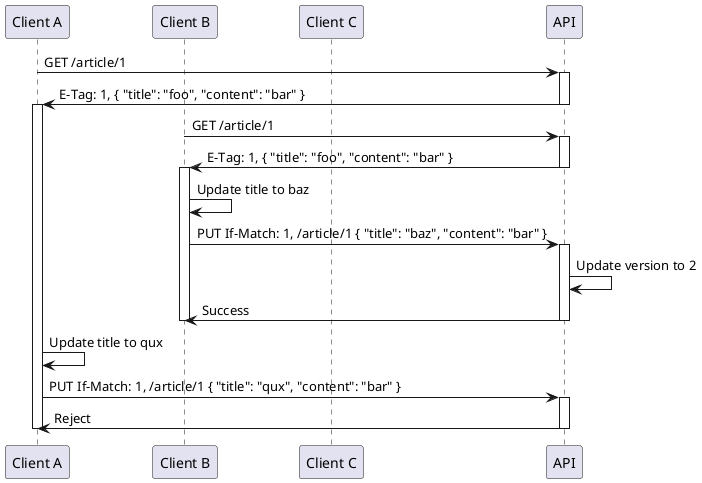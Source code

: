 @startuml

  participant "Client A"
  participant "Client B"
  participant "Client C"
  participant "API"

  "Client A" -> "API": GET /article/1
  activate "API"
    "API" -> "Client A": E-Tag: 1, { "title": "foo", "content": "bar" }
  deactivate "API"

  activate "Client A"

    "Client B" -> "API": GET /article/1
    activate "API"
      "API" -> "Client B": E-Tag: 1, { "title": "foo", "content": "bar" }
    deactivate "API"

    activate "Client B"
      "Client B" -> "Client B": Update title to baz
      "Client B" -> "API": PUT If-Match: 1, /article/1 { "title": "baz", "content": "bar" }
      activate "API"
        "API" -> "API": Update version to 2
        "API" -> "Client B": Success
      deactivate "API"
    deactivate "Client B"

    "Client A" -> "Client A": Update title to qux
    "Client A" -> "API": PUT If-Match: 1, /article/1 { "title": "qux", "content": "bar" }
    activate "API"
      "API" -> "Client A": Reject
    deactivate "API"
  deactivate "Client A"
@enduml